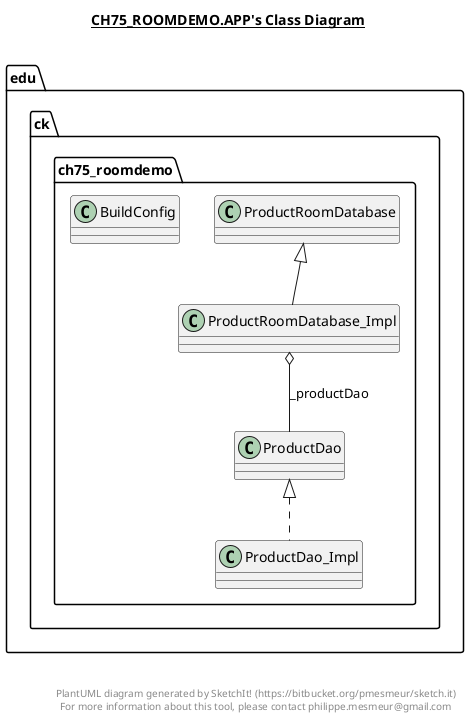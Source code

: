 @startuml

title __CH75_ROOMDEMO.APP's Class Diagram__\n

  namespace edu.ck.ch75_roomdemo {
    class edu.ck.ch75_roomdemo.BuildConfig {
    }
  }
  

  namespace edu.ck.ch75_roomdemo {
    class edu.ck.ch75_roomdemo.ProductDao_Impl {
    }
  }
  

  namespace edu.ck.ch75_roomdemo {
    class edu.ck.ch75_roomdemo.ProductRoomDatabase_Impl {
    }
  }
  

  edu.ck.ch75_roomdemo.ProductDao_Impl .up.|> edu.ck.ch75_roomdemo.ProductDao
  edu.ck.ch75_roomdemo.ProductRoomDatabase_Impl -up-|> edu.ck.ch75_roomdemo.ProductRoomDatabase
  edu.ck.ch75_roomdemo.ProductRoomDatabase_Impl o-- edu.ck.ch75_roomdemo.ProductDao : _productDao


right footer


PlantUML diagram generated by SketchIt! (https://bitbucket.org/pmesmeur/sketch.it)
For more information about this tool, please contact philippe.mesmeur@gmail.com
endfooter

@enduml
